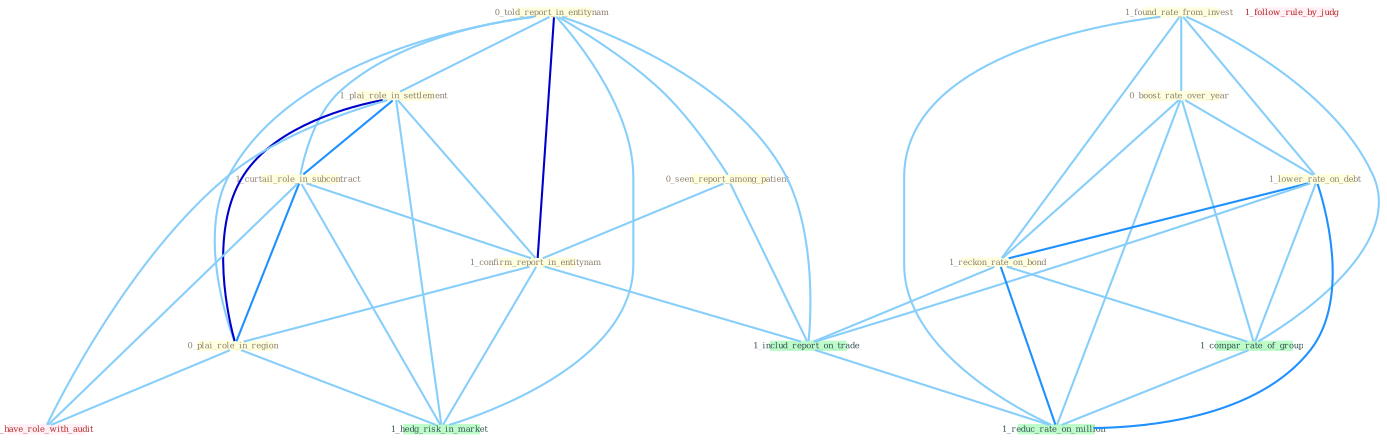 Graph G{ 
    node
    [shape=polygon,style=filled,width=.5,height=.06,color="#BDFCC9",fixedsize=true,fontsize=4,
    fontcolor="#2f4f4f"];
    {node
    [color="#ffffe0", fontcolor="#8b7d6b"] "0_told_report_in_entitynam " "1_found_rate_from_invest " "1_plai_role_in_settlement " "0_boost_rate_over_year " "0_seen_report_among_patient " "1_lower_rate_on_debt " "1_curtail_role_in_subcontract " "1_reckon_rate_on_bond " "1_confirm_report_in_entitynam " "0_plai_role_in_region "}
{node [color="#fff0f5", fontcolor="#b22222"] "1_follow_rule_by_judg " "0_have_role_with_audit "}
edge [color="#B0E2FF"];

	"0_told_report_in_entitynam " -- "1_plai_role_in_settlement " [w="1", color="#87cefa" ];
	"0_told_report_in_entitynam " -- "0_seen_report_among_patient " [w="1", color="#87cefa" ];
	"0_told_report_in_entitynam " -- "1_curtail_role_in_subcontract " [w="1", color="#87cefa" ];
	"0_told_report_in_entitynam " -- "1_confirm_report_in_entitynam " [w="3", color="#0000cd" , len=0.6];
	"0_told_report_in_entitynam " -- "0_plai_role_in_region " [w="1", color="#87cefa" ];
	"0_told_report_in_entitynam " -- "1_includ_report_on_trade " [w="1", color="#87cefa" ];
	"0_told_report_in_entitynam " -- "1_hedg_risk_in_market " [w="1", color="#87cefa" ];
	"1_found_rate_from_invest " -- "0_boost_rate_over_year " [w="1", color="#87cefa" ];
	"1_found_rate_from_invest " -- "1_lower_rate_on_debt " [w="1", color="#87cefa" ];
	"1_found_rate_from_invest " -- "1_reckon_rate_on_bond " [w="1", color="#87cefa" ];
	"1_found_rate_from_invest " -- "1_compar_rate_of_group " [w="1", color="#87cefa" ];
	"1_found_rate_from_invest " -- "1_reduc_rate_on_million " [w="1", color="#87cefa" ];
	"1_plai_role_in_settlement " -- "1_curtail_role_in_subcontract " [w="2", color="#1e90ff" , len=0.8];
	"1_plai_role_in_settlement " -- "1_confirm_report_in_entitynam " [w="1", color="#87cefa" ];
	"1_plai_role_in_settlement " -- "0_plai_role_in_region " [w="3", color="#0000cd" , len=0.6];
	"1_plai_role_in_settlement " -- "1_hedg_risk_in_market " [w="1", color="#87cefa" ];
	"1_plai_role_in_settlement " -- "0_have_role_with_audit " [w="1", color="#87cefa" ];
	"0_boost_rate_over_year " -- "1_lower_rate_on_debt " [w="1", color="#87cefa" ];
	"0_boost_rate_over_year " -- "1_reckon_rate_on_bond " [w="1", color="#87cefa" ];
	"0_boost_rate_over_year " -- "1_compar_rate_of_group " [w="1", color="#87cefa" ];
	"0_boost_rate_over_year " -- "1_reduc_rate_on_million " [w="1", color="#87cefa" ];
	"0_seen_report_among_patient " -- "1_confirm_report_in_entitynam " [w="1", color="#87cefa" ];
	"0_seen_report_among_patient " -- "1_includ_report_on_trade " [w="1", color="#87cefa" ];
	"1_lower_rate_on_debt " -- "1_reckon_rate_on_bond " [w="2", color="#1e90ff" , len=0.8];
	"1_lower_rate_on_debt " -- "1_includ_report_on_trade " [w="1", color="#87cefa" ];
	"1_lower_rate_on_debt " -- "1_compar_rate_of_group " [w="1", color="#87cefa" ];
	"1_lower_rate_on_debt " -- "1_reduc_rate_on_million " [w="2", color="#1e90ff" , len=0.8];
	"1_curtail_role_in_subcontract " -- "1_confirm_report_in_entitynam " [w="1", color="#87cefa" ];
	"1_curtail_role_in_subcontract " -- "0_plai_role_in_region " [w="2", color="#1e90ff" , len=0.8];
	"1_curtail_role_in_subcontract " -- "1_hedg_risk_in_market " [w="1", color="#87cefa" ];
	"1_curtail_role_in_subcontract " -- "0_have_role_with_audit " [w="1", color="#87cefa" ];
	"1_reckon_rate_on_bond " -- "1_includ_report_on_trade " [w="1", color="#87cefa" ];
	"1_reckon_rate_on_bond " -- "1_compar_rate_of_group " [w="1", color="#87cefa" ];
	"1_reckon_rate_on_bond " -- "1_reduc_rate_on_million " [w="2", color="#1e90ff" , len=0.8];
	"1_confirm_report_in_entitynam " -- "0_plai_role_in_region " [w="1", color="#87cefa" ];
	"1_confirm_report_in_entitynam " -- "1_includ_report_on_trade " [w="1", color="#87cefa" ];
	"1_confirm_report_in_entitynam " -- "1_hedg_risk_in_market " [w="1", color="#87cefa" ];
	"0_plai_role_in_region " -- "1_hedg_risk_in_market " [w="1", color="#87cefa" ];
	"0_plai_role_in_region " -- "0_have_role_with_audit " [w="1", color="#87cefa" ];
	"1_includ_report_on_trade " -- "1_reduc_rate_on_million " [w="1", color="#87cefa" ];
	"1_compar_rate_of_group " -- "1_reduc_rate_on_million " [w="1", color="#87cefa" ];
}